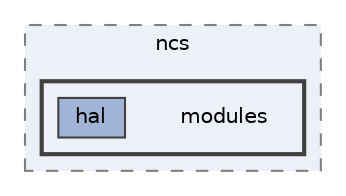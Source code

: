 digraph "build/modules/hal_nordic/nrfx/CMakeFiles/modules__hal_nordic__nrfx.dir/home/rt/ncs/modules"
{
 // LATEX_PDF_SIZE
  bgcolor="transparent";
  edge [fontname=Helvetica,fontsize=10,labelfontname=Helvetica,labelfontsize=10];
  node [fontname=Helvetica,fontsize=10,shape=box,height=0.2,width=0.4];
  compound=true
  subgraph clusterdir_1b32b802e6fa56d17d42ae050972adf6 {
    graph [ bgcolor="#edf0f7", pencolor="grey50", label="ncs", fontname=Helvetica,fontsize=10 style="filled,dashed", URL="dir_1b32b802e6fa56d17d42ae050972adf6.html",tooltip=""]
  subgraph clusterdir_9d5fc7e9891848c8053bafa4c35cac25 {
    graph [ bgcolor="#edf0f7", pencolor="grey25", label="", fontname=Helvetica,fontsize=10 style="filled,bold", URL="dir_9d5fc7e9891848c8053bafa4c35cac25.html",tooltip=""]
    dir_9d5fc7e9891848c8053bafa4c35cac25 [shape=plaintext, label="modules"];
  dir_09a5d252d52663e40d81068add18d841 [label="hal", fillcolor="#a2b4d6", color="grey25", style="filled", URL="dir_09a5d252d52663e40d81068add18d841.html",tooltip=""];
  }
  }
}
